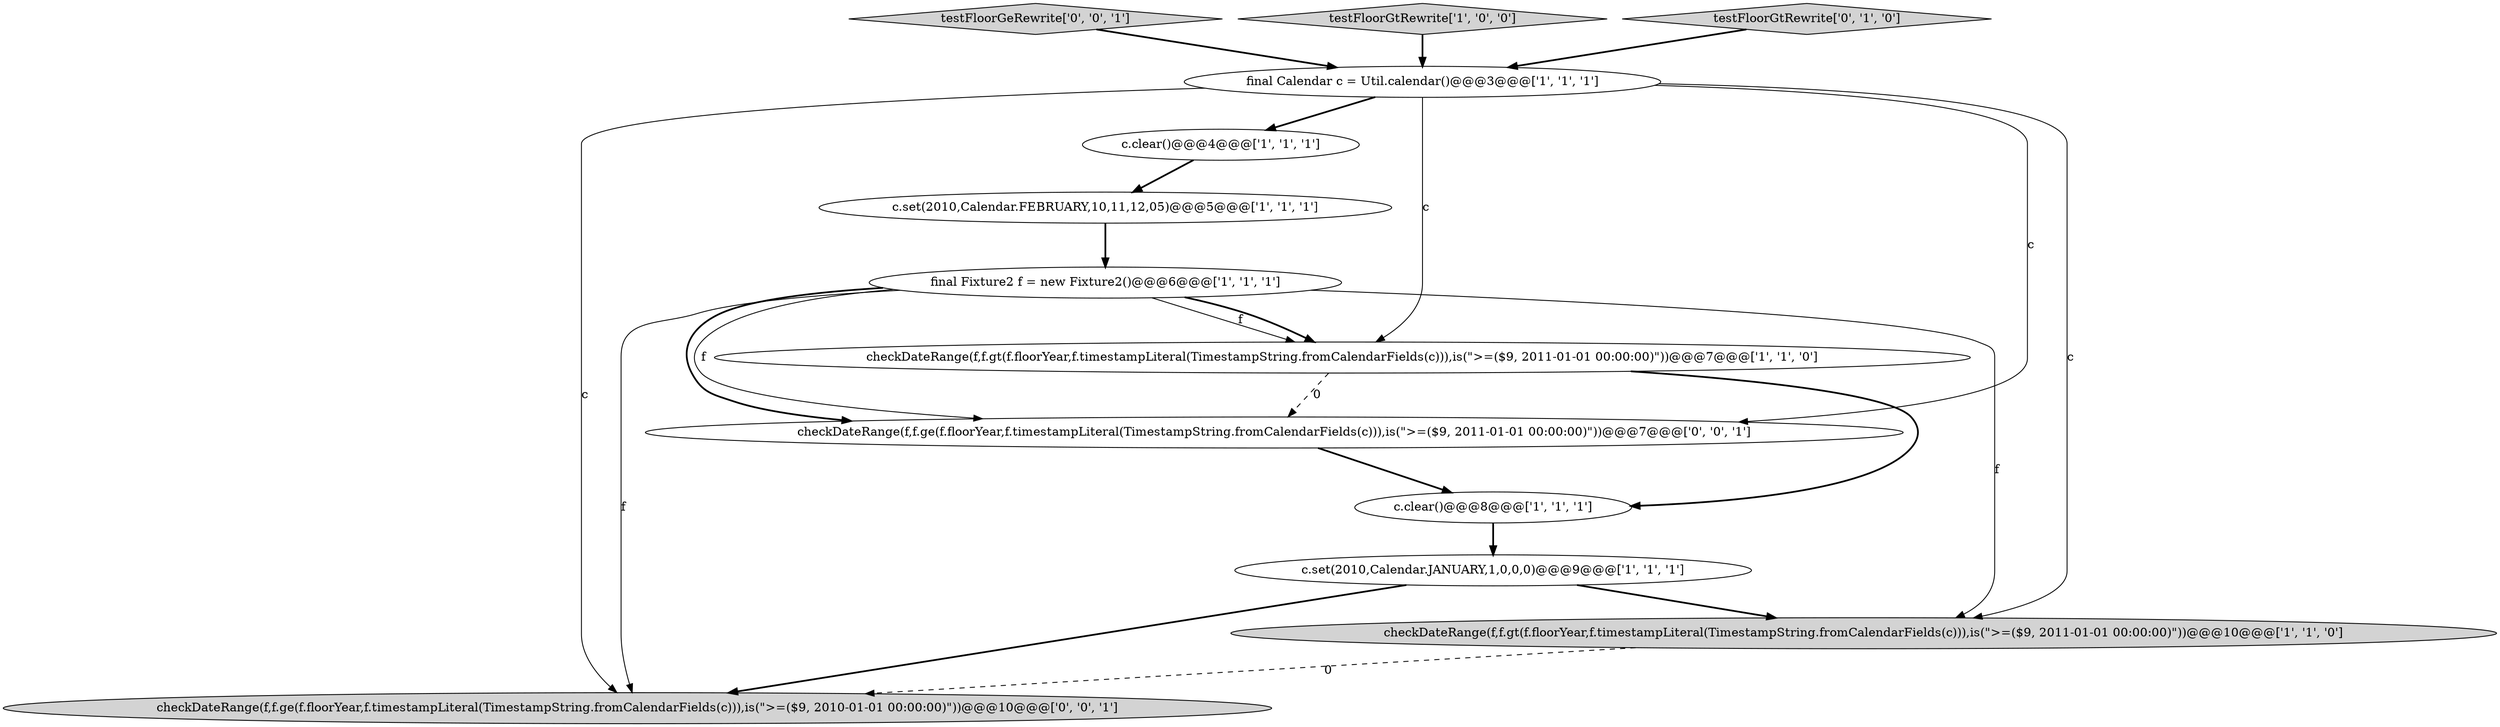 digraph {
5 [style = filled, label = "c.clear()@@@8@@@['1', '1', '1']", fillcolor = white, shape = ellipse image = "AAA0AAABBB1BBB"];
1 [style = filled, label = "final Calendar c = Util.calendar()@@@3@@@['1', '1', '1']", fillcolor = white, shape = ellipse image = "AAA0AAABBB1BBB"];
12 [style = filled, label = "checkDateRange(f,f.ge(f.floorYear,f.timestampLiteral(TimestampString.fromCalendarFields(c))),is(\">=($9, 2011-01-01 00:00:00)\"))@@@7@@@['0', '0', '1']", fillcolor = white, shape = ellipse image = "AAA0AAABBB3BBB"];
11 [style = filled, label = "checkDateRange(f,f.ge(f.floorYear,f.timestampLiteral(TimestampString.fromCalendarFields(c))),is(\">=($9, 2010-01-01 00:00:00)\"))@@@10@@@['0', '0', '1']", fillcolor = lightgray, shape = ellipse image = "AAA0AAABBB3BBB"];
4 [style = filled, label = "final Fixture2 f = new Fixture2()@@@6@@@['1', '1', '1']", fillcolor = white, shape = ellipse image = "AAA0AAABBB1BBB"];
2 [style = filled, label = "checkDateRange(f,f.gt(f.floorYear,f.timestampLiteral(TimestampString.fromCalendarFields(c))),is(\">=($9, 2011-01-01 00:00:00)\"))@@@10@@@['1', '1', '0']", fillcolor = lightgray, shape = ellipse image = "AAA0AAABBB1BBB"];
10 [style = filled, label = "testFloorGeRewrite['0', '0', '1']", fillcolor = lightgray, shape = diamond image = "AAA0AAABBB3BBB"];
8 [style = filled, label = "c.set(2010,Calendar.FEBRUARY,10,11,12,05)@@@5@@@['1', '1', '1']", fillcolor = white, shape = ellipse image = "AAA0AAABBB1BBB"];
7 [style = filled, label = "checkDateRange(f,f.gt(f.floorYear,f.timestampLiteral(TimestampString.fromCalendarFields(c))),is(\">=($9, 2011-01-01 00:00:00)\"))@@@7@@@['1', '1', '0']", fillcolor = white, shape = ellipse image = "AAA0AAABBB1BBB"];
0 [style = filled, label = "c.set(2010,Calendar.JANUARY,1,0,0,0)@@@9@@@['1', '1', '1']", fillcolor = white, shape = ellipse image = "AAA0AAABBB1BBB"];
3 [style = filled, label = "testFloorGtRewrite['1', '0', '0']", fillcolor = lightgray, shape = diamond image = "AAA0AAABBB1BBB"];
9 [style = filled, label = "testFloorGtRewrite['0', '1', '0']", fillcolor = lightgray, shape = diamond image = "AAA0AAABBB2BBB"];
6 [style = filled, label = "c.clear()@@@4@@@['1', '1', '1']", fillcolor = white, shape = ellipse image = "AAA0AAABBB1BBB"];
4->12 [style = solid, label="f"];
12->5 [style = bold, label=""];
3->1 [style = bold, label=""];
4->2 [style = solid, label="f"];
0->2 [style = bold, label=""];
0->11 [style = bold, label=""];
4->7 [style = solid, label="f"];
4->11 [style = solid, label="f"];
4->7 [style = bold, label=""];
7->5 [style = bold, label=""];
1->6 [style = bold, label=""];
1->12 [style = solid, label="c"];
5->0 [style = bold, label=""];
1->7 [style = solid, label="c"];
6->8 [style = bold, label=""];
7->12 [style = dashed, label="0"];
4->12 [style = bold, label=""];
2->11 [style = dashed, label="0"];
8->4 [style = bold, label=""];
9->1 [style = bold, label=""];
10->1 [style = bold, label=""];
1->11 [style = solid, label="c"];
1->2 [style = solid, label="c"];
}
